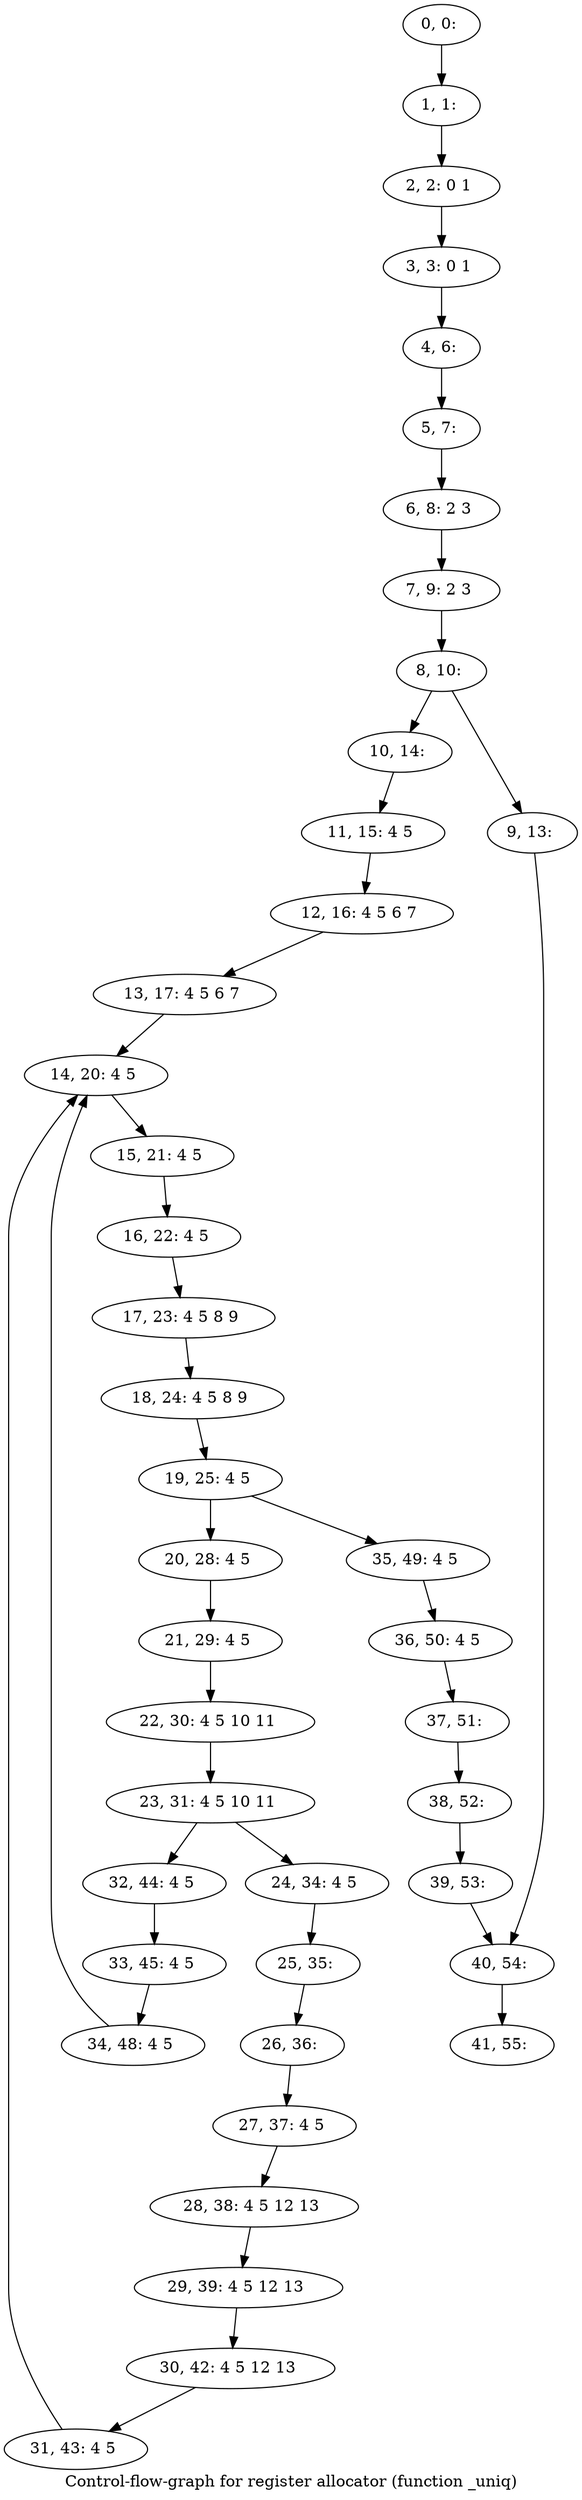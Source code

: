 digraph G {
graph [label="Control-flow-graph for register allocator (function _uniq)"]
0[label="0, 0: "];
1[label="1, 1: "];
2[label="2, 2: 0 1 "];
3[label="3, 3: 0 1 "];
4[label="4, 6: "];
5[label="5, 7: "];
6[label="6, 8: 2 3 "];
7[label="7, 9: 2 3 "];
8[label="8, 10: "];
9[label="9, 13: "];
10[label="10, 14: "];
11[label="11, 15: 4 5 "];
12[label="12, 16: 4 5 6 7 "];
13[label="13, 17: 4 5 6 7 "];
14[label="14, 20: 4 5 "];
15[label="15, 21: 4 5 "];
16[label="16, 22: 4 5 "];
17[label="17, 23: 4 5 8 9 "];
18[label="18, 24: 4 5 8 9 "];
19[label="19, 25: 4 5 "];
20[label="20, 28: 4 5 "];
21[label="21, 29: 4 5 "];
22[label="22, 30: 4 5 10 11 "];
23[label="23, 31: 4 5 10 11 "];
24[label="24, 34: 4 5 "];
25[label="25, 35: "];
26[label="26, 36: "];
27[label="27, 37: 4 5 "];
28[label="28, 38: 4 5 12 13 "];
29[label="29, 39: 4 5 12 13 "];
30[label="30, 42: 4 5 12 13 "];
31[label="31, 43: 4 5 "];
32[label="32, 44: 4 5 "];
33[label="33, 45: 4 5 "];
34[label="34, 48: 4 5 "];
35[label="35, 49: 4 5 "];
36[label="36, 50: 4 5 "];
37[label="37, 51: "];
38[label="38, 52: "];
39[label="39, 53: "];
40[label="40, 54: "];
41[label="41, 55: "];
0->1 ;
1->2 ;
2->3 ;
3->4 ;
4->5 ;
5->6 ;
6->7 ;
7->8 ;
8->9 ;
8->10 ;
9->40 ;
10->11 ;
11->12 ;
12->13 ;
13->14 ;
14->15 ;
15->16 ;
16->17 ;
17->18 ;
18->19 ;
19->20 ;
19->35 ;
20->21 ;
21->22 ;
22->23 ;
23->24 ;
23->32 ;
24->25 ;
25->26 ;
26->27 ;
27->28 ;
28->29 ;
29->30 ;
30->31 ;
31->14 ;
32->33 ;
33->34 ;
34->14 ;
35->36 ;
36->37 ;
37->38 ;
38->39 ;
39->40 ;
40->41 ;
}
